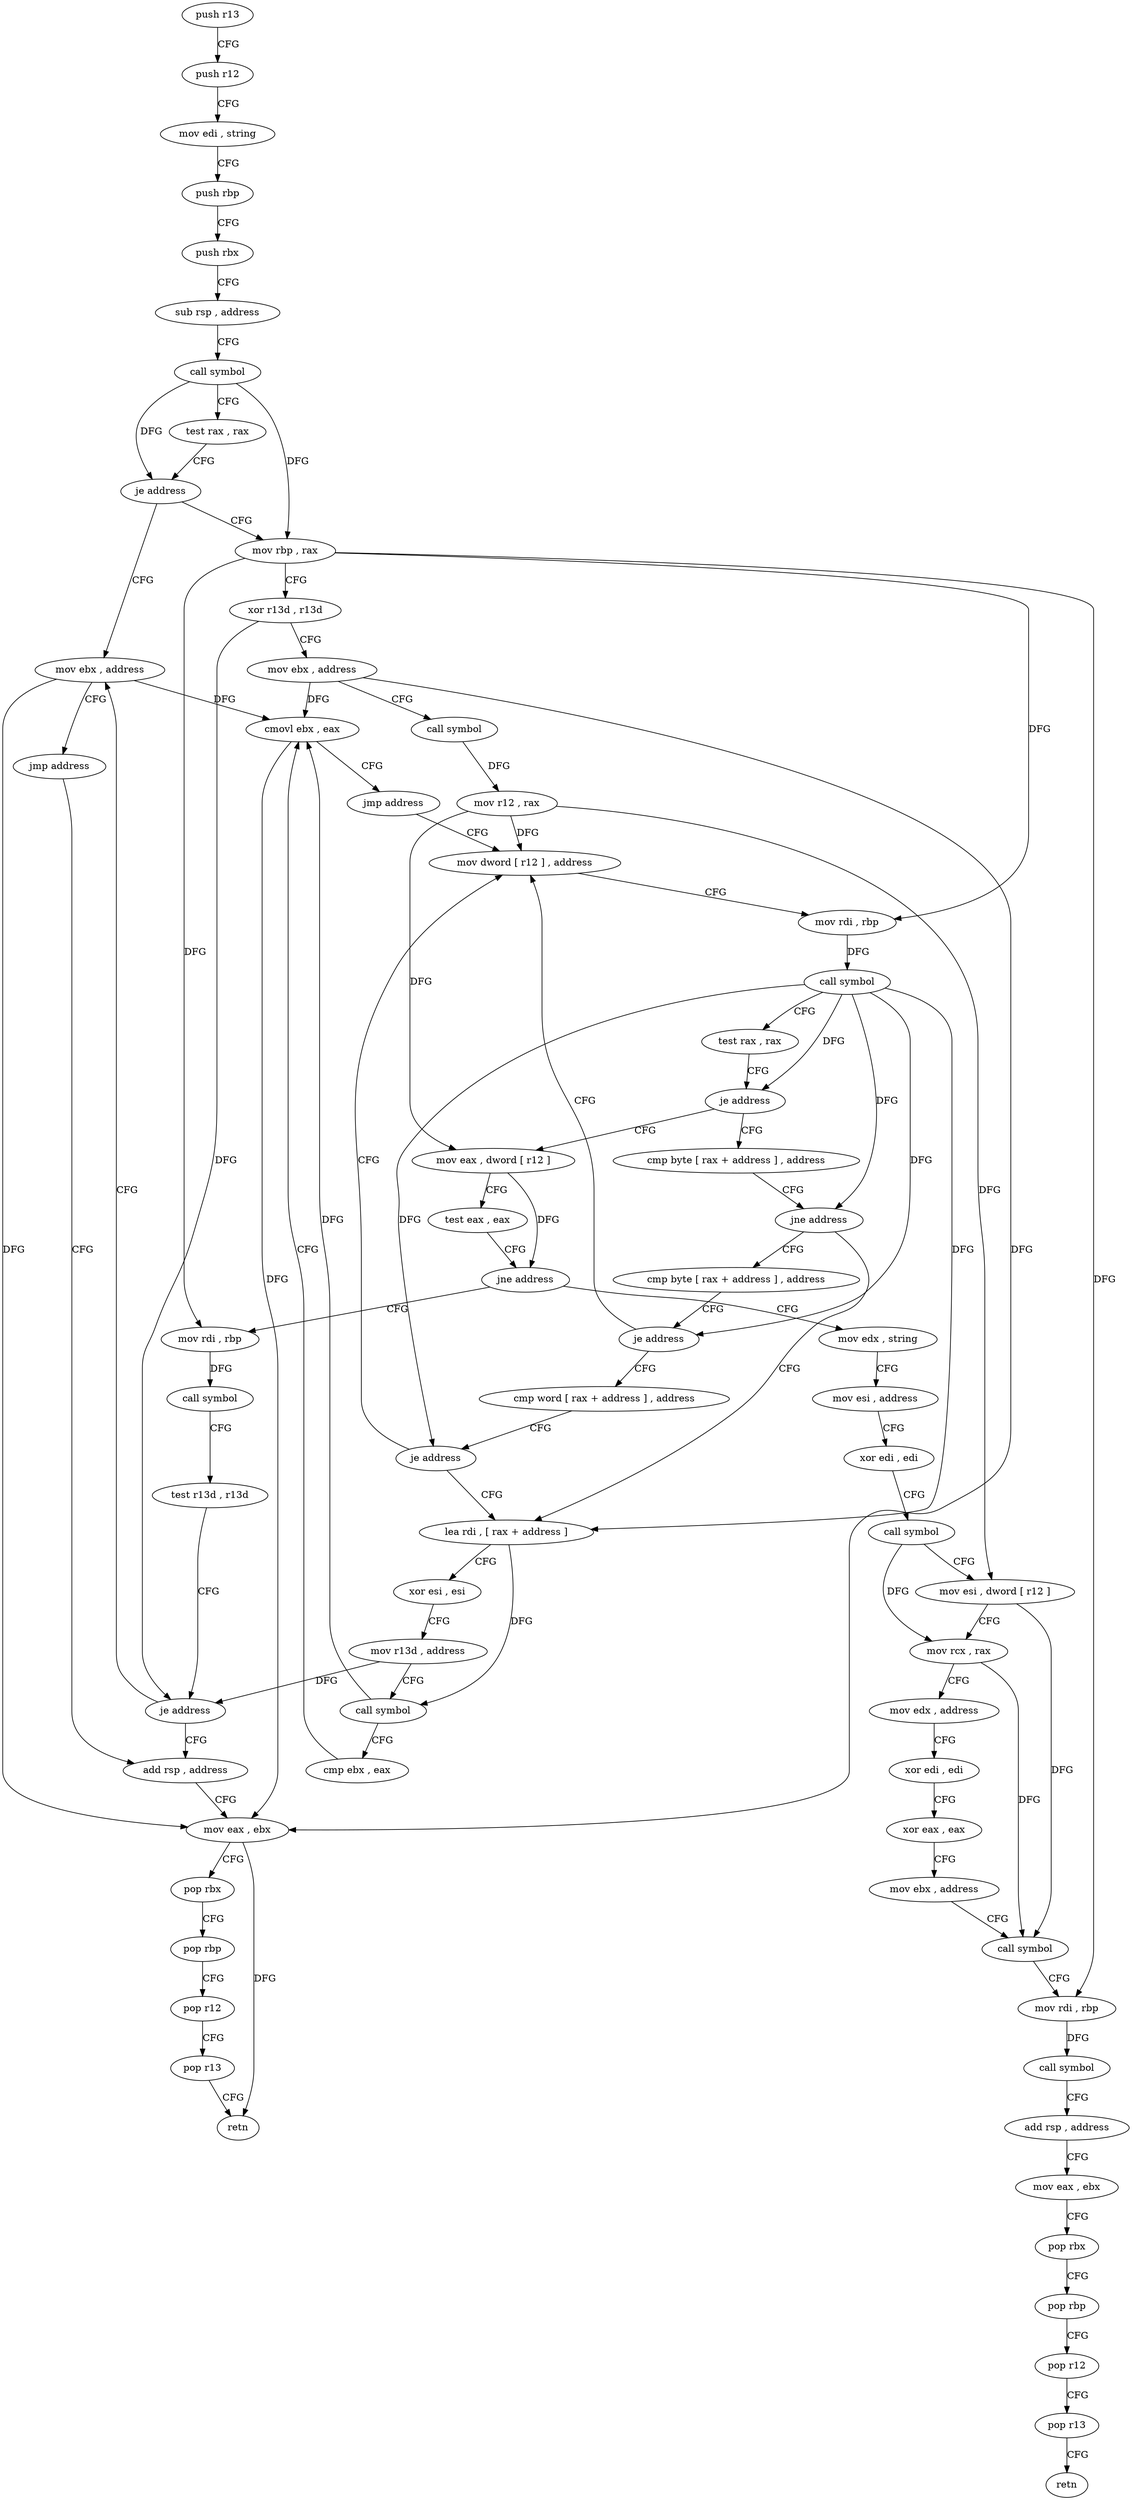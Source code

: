 digraph "func" {
"4261552" [label = "push r13" ]
"4261554" [label = "push r12" ]
"4261556" [label = "mov edi , string" ]
"4261561" [label = "push rbp" ]
"4261562" [label = "push rbx" ]
"4261563" [label = "sub rsp , address" ]
"4261567" [label = "call symbol" ]
"4261572" [label = "test rax , rax" ]
"4261575" [label = "je address" ]
"4261768" [label = "mov ebx , address" ]
"4261581" [label = "mov rbp , rax" ]
"4261773" [label = "jmp address" ]
"4261685" [label = "add rsp , address" ]
"4261584" [label = "xor r13d , r13d" ]
"4261587" [label = "mov ebx , address" ]
"4261592" [label = "call symbol" ]
"4261597" [label = "mov r12 , rax" ]
"4261600" [label = "mov dword [ r12 ] , address" ]
"4261689" [label = "mov eax , ebx" ]
"4261691" [label = "pop rbx" ]
"4261692" [label = "pop rbp" ]
"4261693" [label = "pop r12" ]
"4261695" [label = "pop r13" ]
"4261697" [label = "retn" ]
"4261664" [label = "mov eax , dword [ r12 ]" ]
"4261668" [label = "test eax , eax" ]
"4261670" [label = "jne address" ]
"4261704" [label = "mov edx , string" ]
"4261672" [label = "mov rdi , rbp" ]
"4261621" [label = "cmp byte [ rax + address ] , address" ]
"4261625" [label = "jne address" ]
"4261640" [label = "lea rdi , [ rax + address ]" ]
"4261627" [label = "cmp byte [ rax + address ] , address" ]
"4261709" [label = "mov esi , address" ]
"4261714" [label = "xor edi , edi" ]
"4261716" [label = "call symbol" ]
"4261721" [label = "mov esi , dword [ r12 ]" ]
"4261725" [label = "mov rcx , rax" ]
"4261728" [label = "mov edx , address" ]
"4261733" [label = "xor edi , edi" ]
"4261735" [label = "xor eax , eax" ]
"4261737" [label = "mov ebx , address" ]
"4261742" [label = "call symbol" ]
"4261747" [label = "mov rdi , rbp" ]
"4261750" [label = "call symbol" ]
"4261755" [label = "add rsp , address" ]
"4261759" [label = "mov eax , ebx" ]
"4261761" [label = "pop rbx" ]
"4261762" [label = "pop rbp" ]
"4261763" [label = "pop r12" ]
"4261765" [label = "pop r13" ]
"4261767" [label = "retn" ]
"4261675" [label = "call symbol" ]
"4261680" [label = "test r13d , r13d" ]
"4261683" [label = "je address" ]
"4261644" [label = "xor esi , esi" ]
"4261646" [label = "mov r13d , address" ]
"4261652" [label = "call symbol" ]
"4261657" [label = "cmp ebx , eax" ]
"4261659" [label = "cmovl ebx , eax" ]
"4261662" [label = "jmp address" ]
"4261631" [label = "je address" ]
"4261633" [label = "cmp word [ rax + address ] , address" ]
"4261608" [label = "mov rdi , rbp" ]
"4261611" [label = "call symbol" ]
"4261616" [label = "test rax , rax" ]
"4261619" [label = "je address" ]
"4261638" [label = "je address" ]
"4261552" -> "4261554" [ label = "CFG" ]
"4261554" -> "4261556" [ label = "CFG" ]
"4261556" -> "4261561" [ label = "CFG" ]
"4261561" -> "4261562" [ label = "CFG" ]
"4261562" -> "4261563" [ label = "CFG" ]
"4261563" -> "4261567" [ label = "CFG" ]
"4261567" -> "4261572" [ label = "CFG" ]
"4261567" -> "4261575" [ label = "DFG" ]
"4261567" -> "4261581" [ label = "DFG" ]
"4261572" -> "4261575" [ label = "CFG" ]
"4261575" -> "4261768" [ label = "CFG" ]
"4261575" -> "4261581" [ label = "CFG" ]
"4261768" -> "4261773" [ label = "CFG" ]
"4261768" -> "4261689" [ label = "DFG" ]
"4261768" -> "4261659" [ label = "DFG" ]
"4261581" -> "4261584" [ label = "CFG" ]
"4261581" -> "4261608" [ label = "DFG" ]
"4261581" -> "4261747" [ label = "DFG" ]
"4261581" -> "4261672" [ label = "DFG" ]
"4261773" -> "4261685" [ label = "CFG" ]
"4261685" -> "4261689" [ label = "CFG" ]
"4261584" -> "4261587" [ label = "CFG" ]
"4261584" -> "4261683" [ label = "DFG" ]
"4261587" -> "4261592" [ label = "CFG" ]
"4261587" -> "4261689" [ label = "DFG" ]
"4261587" -> "4261659" [ label = "DFG" ]
"4261592" -> "4261597" [ label = "DFG" ]
"4261597" -> "4261600" [ label = "DFG" ]
"4261597" -> "4261664" [ label = "DFG" ]
"4261597" -> "4261721" [ label = "DFG" ]
"4261600" -> "4261608" [ label = "CFG" ]
"4261689" -> "4261691" [ label = "CFG" ]
"4261689" -> "4261697" [ label = "DFG" ]
"4261691" -> "4261692" [ label = "CFG" ]
"4261692" -> "4261693" [ label = "CFG" ]
"4261693" -> "4261695" [ label = "CFG" ]
"4261695" -> "4261697" [ label = "CFG" ]
"4261664" -> "4261668" [ label = "CFG" ]
"4261664" -> "4261670" [ label = "DFG" ]
"4261668" -> "4261670" [ label = "CFG" ]
"4261670" -> "4261704" [ label = "CFG" ]
"4261670" -> "4261672" [ label = "CFG" ]
"4261704" -> "4261709" [ label = "CFG" ]
"4261672" -> "4261675" [ label = "DFG" ]
"4261621" -> "4261625" [ label = "CFG" ]
"4261625" -> "4261640" [ label = "CFG" ]
"4261625" -> "4261627" [ label = "CFG" ]
"4261640" -> "4261644" [ label = "CFG" ]
"4261640" -> "4261652" [ label = "DFG" ]
"4261627" -> "4261631" [ label = "CFG" ]
"4261709" -> "4261714" [ label = "CFG" ]
"4261714" -> "4261716" [ label = "CFG" ]
"4261716" -> "4261721" [ label = "CFG" ]
"4261716" -> "4261725" [ label = "DFG" ]
"4261721" -> "4261725" [ label = "CFG" ]
"4261721" -> "4261742" [ label = "DFG" ]
"4261725" -> "4261728" [ label = "CFG" ]
"4261725" -> "4261742" [ label = "DFG" ]
"4261728" -> "4261733" [ label = "CFG" ]
"4261733" -> "4261735" [ label = "CFG" ]
"4261735" -> "4261737" [ label = "CFG" ]
"4261737" -> "4261742" [ label = "CFG" ]
"4261742" -> "4261747" [ label = "CFG" ]
"4261747" -> "4261750" [ label = "DFG" ]
"4261750" -> "4261755" [ label = "CFG" ]
"4261755" -> "4261759" [ label = "CFG" ]
"4261759" -> "4261761" [ label = "CFG" ]
"4261761" -> "4261762" [ label = "CFG" ]
"4261762" -> "4261763" [ label = "CFG" ]
"4261763" -> "4261765" [ label = "CFG" ]
"4261765" -> "4261767" [ label = "CFG" ]
"4261675" -> "4261680" [ label = "CFG" ]
"4261680" -> "4261683" [ label = "CFG" ]
"4261683" -> "4261768" [ label = "CFG" ]
"4261683" -> "4261685" [ label = "CFG" ]
"4261644" -> "4261646" [ label = "CFG" ]
"4261646" -> "4261652" [ label = "CFG" ]
"4261646" -> "4261683" [ label = "DFG" ]
"4261652" -> "4261657" [ label = "CFG" ]
"4261652" -> "4261659" [ label = "DFG" ]
"4261657" -> "4261659" [ label = "CFG" ]
"4261659" -> "4261662" [ label = "CFG" ]
"4261659" -> "4261689" [ label = "DFG" ]
"4261662" -> "4261600" [ label = "CFG" ]
"4261631" -> "4261600" [ label = "CFG" ]
"4261631" -> "4261633" [ label = "CFG" ]
"4261633" -> "4261638" [ label = "CFG" ]
"4261608" -> "4261611" [ label = "DFG" ]
"4261611" -> "4261616" [ label = "CFG" ]
"4261611" -> "4261619" [ label = "DFG" ]
"4261611" -> "4261625" [ label = "DFG" ]
"4261611" -> "4261640" [ label = "DFG" ]
"4261611" -> "4261631" [ label = "DFG" ]
"4261611" -> "4261638" [ label = "DFG" ]
"4261616" -> "4261619" [ label = "CFG" ]
"4261619" -> "4261664" [ label = "CFG" ]
"4261619" -> "4261621" [ label = "CFG" ]
"4261638" -> "4261600" [ label = "CFG" ]
"4261638" -> "4261640" [ label = "CFG" ]
}
